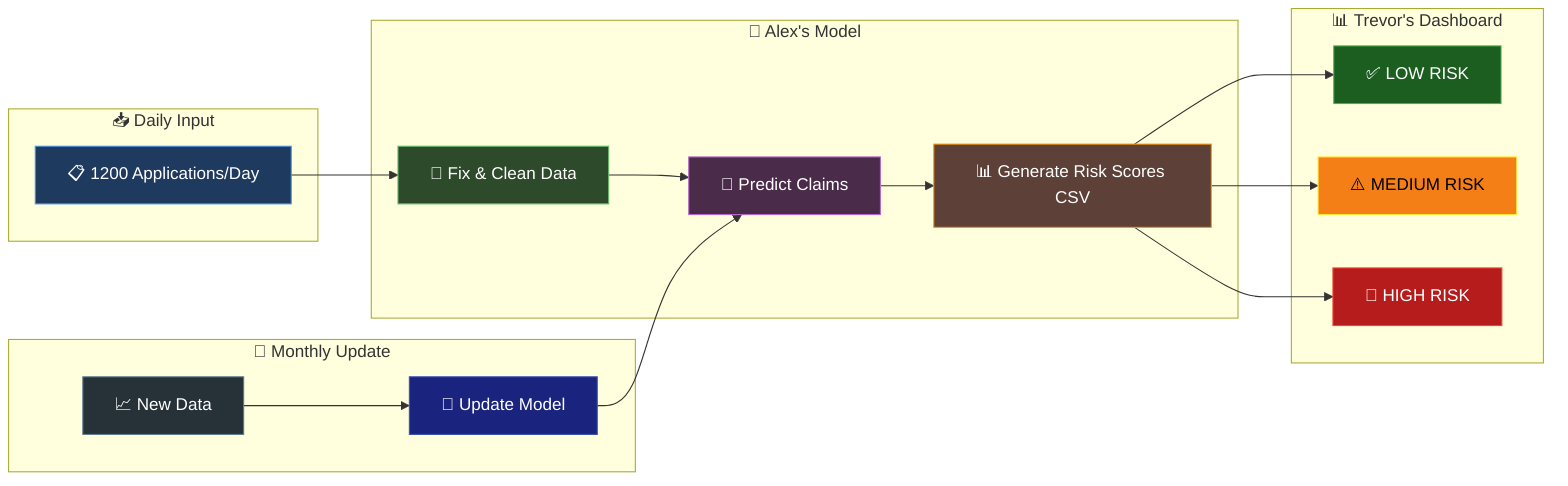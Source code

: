 graph LR
    subgraph "📥 Daily Input"
        A[📋 1200 Applications/Day]
    end
    
    subgraph "👤 Alex's Model"
        A --> B[🔧 Fix & Clean Data]
        B --> C[🎯 Predict Claims]
        C --> D[📊 Generate Risk Scores CSV]
    end
    
    subgraph "📊 Trevor's Dashboard"
        D --> E[✅ LOW RISK]
        D --> F[⚠️ MEDIUM RISK]
        D --> G[🚨 HIGH RISK]
    end
    
    subgraph "🔄 Monthly Update"
        H[📈 New Data] --> I[🔄 Update Model]
        I --> C
    end
    
    style A fill:#1e3a5f,stroke:#4a90e2,color:#ffffff
    style B fill:#2d4a2b,stroke:#66bb6a,color:#ffffff
    style C fill:#4a2c4a,stroke:#ba68c8,color:#ffffff
    style D fill:#5d4037,stroke:#ff9800,color:#ffffff
    style E fill:#1b5e20,stroke:#4caf50,color:#ffffff
    style F fill:#f57f17,stroke:#ffeb3b,color:#000000
    style G fill:#b71c1c,stroke:#f44336,color:#ffffff
    style H fill:#263238,stroke:#607d8b,color:#ffffff
    style I fill:#1a237e,stroke:#3f51b5,color:#ffffff